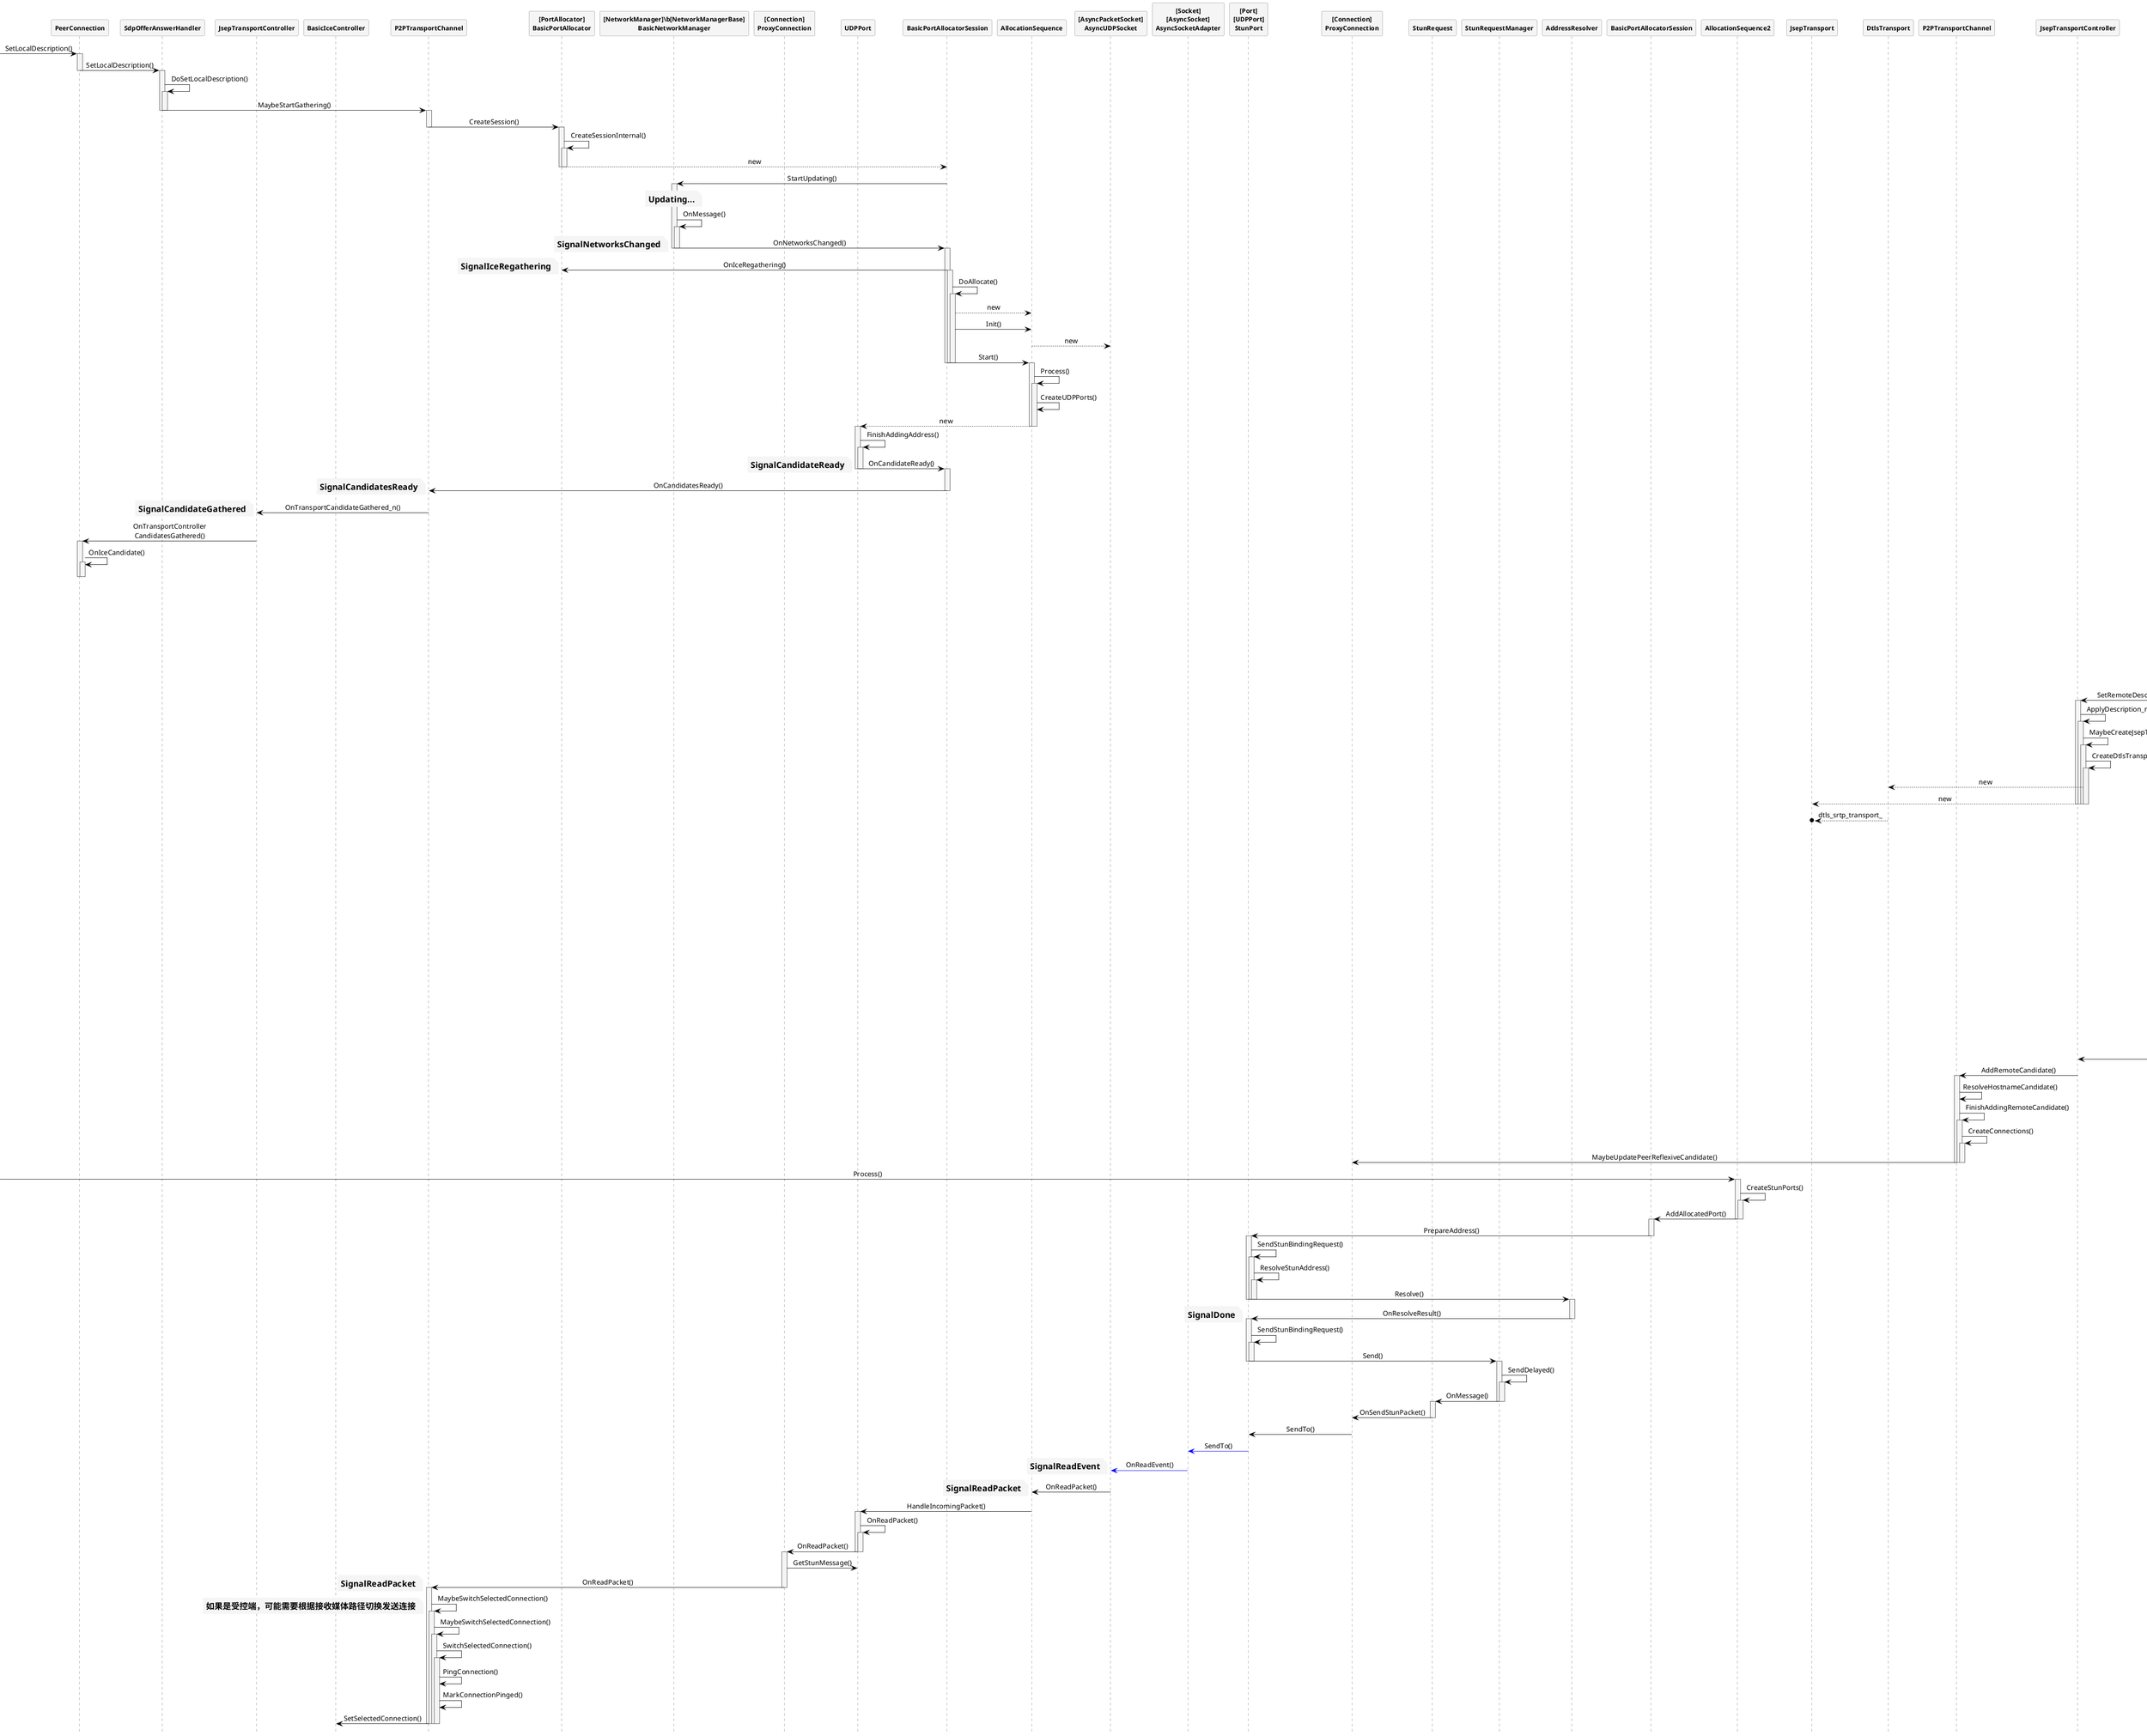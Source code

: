 @startuml Candidate
 
hide footbox
skinparam {
    ' defaultFontName Abyssinica SIL
    Shadowing false  
    backgroundColor white
    NoteFontColor #Black
    NoteFontSize 16
    NoteTextAlignment left
    NoteBackgroundColor WhiteSmoke
    NoteColor transparent
    NoteBorderThickness 0
    NoteBorderColor transparent
    NoteBorderThickness 0
    NoteShadowing false
    ParticipantPadding 0
    BoxPadding 20
    dpi 96
    ClassBackgroundColor transparent
    ClassHeaderBackgroundColor lightgreen
    ClassStereotypeFontColor transparent
    SequenceBoxBordercolor sienna
    SequenceBoxFontSize 24
    SequenceBoxFontColor Black
    SequenceBoxBackgroundColor WhiteSmoke
    SequenceLifeLineBackgroundColor WhiteSmoke
    SequenceMessageAlignment center
    SequenceGroupHeaderFontColor White
    SequenceGroupHeaderFontSize 20
    SequenceGroupBackgroundColor DarkOliveGreen
    SequenceGroupBodyBackgroundColor transparent
    SequenceGroupBorderThickness 4
    SequenceGroupBorderColor DarkOliveGreen
    ' transparent
    sequence {
        ParticipantBackgroundColor WhiteSmoke
        ParticipantBorderColor Gray
        ParticipantFontStyle Bold
        ParticipantFontSize 12
        ParticipantPadding 0
 
        LifeLineBorderColor DimGray
        ArrowColor Black
        ArrowThickness 0.8
        ColorArrowSeparationSpace 30
    }
}

participant PeerConnection
participant SdpOfferAnswerHandler
participant JsepTransportController
participant BasicIceController
participant P2PTransportChannel
participant "[PortAllocator]\nBasicPortAllocator" as PortAllocator
participant "[NetworkManager]\b[NetworkManagerBase]\nBasicNetworkManager" as NetworkManager
participant "[Connection]\nProxyConnection" as Connection
participant UDPPort
participant BasicPortAllocatorSession
participant AllocationSequence
participant "[AsyncPacketSocket]\nAsyncUDPSocket" as AsyncUDPSocket
participant "[Socket]\n[AsyncSocket]\nAsyncSocketAdapter" as AsyncSocketAdapter

participant "[Port]\n[UDPPort]\nStunPort" as StunPort
participant "[Connection]\nProxyConnection" as Connection2
participant StunRequest
participant  StunRequestManager
participant AddressResolver
participant "BasicPortAllocatorSession" as BasicPortAllocatorSession2
participant AllocationSequence2
participant JsepTransport
participant DtlsTransport

participant "P2PTransportChannel" as P2PTransportChannel2
participant "JsepTransportController" as JsepTransportController2
participant "SdpOfferAnswerHandler" as SdpOfferAnswerHandler2
participant "PeerConnection" as PeerConnection2

->PeerConnection:SetLocalDescription()
activate PeerConnection
PeerConnection->SdpOfferAnswerHandler:SetLocalDescription()
deactivate PeerConnection
activate SdpOfferAnswerHandler
SdpOfferAnswerHandler->SdpOfferAnswerHandler:DoSetLocalDescription()
activate SdpOfferAnswerHandler
SdpOfferAnswerHandler->P2PTransportChannel:MaybeStartGathering()
deactivate SdpOfferAnswerHandler
deactivate SdpOfferAnswerHandler
activate P2PTransportChannel
P2PTransportChannel->PortAllocator:CreateSession()
deactivate P2PTransportChannel
activate PortAllocator
PortAllocator->PortAllocator:CreateSessionInternal()
activate PortAllocator
PortAllocator-->BasicPortAllocatorSession:new
deactivate PortAllocator
deactivate PortAllocator
BasicPortAllocatorSession->NetworkManager:StartUpdating()
activate NetworkManager
note over NetworkManager:**Updating...**
NetworkManager->NetworkManager:OnMessage()
activate NetworkManager
NetworkManager->BasicPortAllocatorSession:OnNetworksChanged()
deactivate NetworkManager
deactivate NetworkManager
note left:**SignalNetworksChanged**
activate BasicPortAllocatorSession
BasicPortAllocatorSession->PortAllocator:OnIceRegathering()
note left:**SignalIceRegathering**
activate BasicPortAllocatorSession
BasicPortAllocatorSession->BasicPortAllocatorSession:DoAllocate()
activate BasicPortAllocatorSession
BasicPortAllocatorSession-->AllocationSequence:new
BasicPortAllocatorSession->AllocationSequence:Init()
AllocationSequence-->AsyncUDPSocket:new
BasicPortAllocatorSession->AllocationSequence:Start()
deactivate BasicPortAllocatorSession
deactivate BasicPortAllocatorSession
deactivate BasicPortAllocatorSession
activate AllocationSequence
AllocationSequence->AllocationSequence:Process()
activate AllocationSequence
AllocationSequence->AllocationSequence:CreateUDPPorts()
AllocationSequence-->UDPPort:new
deactivate AllocationSequence
deactivate AllocationSequence
deactivate AllocationSequenceMaybeStartGathering
activate UDPPort
UDPPort->UDPPort:FinishAddingAddress()
activate UDPPort
UDPPort->BasicPortAllocatorSession:OnCandidateReady()
deactivate UDPPort
deactivate UDPPort
deactivate UDPPort
activate BasicPortAllocatorSession
note left:**SignalCandidateReady**
BasicPortAllocatorSession->P2PTransportChannel:OnCandidatesReady()
deactivate BasicPortAllocatorSession
note left:**SignalCandidatesReady**
P2PTransportChannel->JsepTransportController:OnTransportCandidateGathered_n()
note left:**SignalCandidateGathered**
JsepTransportController->PeerConnection:OnTransportController\nCandidatesGathered()
activate PeerConnection
PeerConnection->PeerConnection:OnIceCandidate()
activate PeerConnection
deactivate PeerConnection
deactivate PeerConnection


PeerConnection2<-:SetRemoteDescription()
PeerConnection2->SdpOfferAnswerHandler2:SetRemoteDescription()
activate SdpOfferAnswerHandler2
SdpOfferAnswerHandler2->SdpOfferAnswerHandler2:DoSetRemoteDescription()
SdpOfferAnswerHandler2->SdpOfferAnswerHandler2:ApplyRemoteDescription()
activate SdpOfferAnswerHandler2
SdpOfferAnswerHandler2->SdpOfferAnswerHandler2:PushdownTransportDescription()
activate SdpOfferAnswerHandler2
SdpOfferAnswerHandler2->JsepTransportController2:SetRemoteDescription()
deactivate SdpOfferAnswerHandler2
deactivate SdpOfferAnswerHandler2
activate JsepTransportController2
JsepTransportController2->JsepTransportController2:ApplyDescription_n()
activate JsepTransportController2
JsepTransportController2->JsepTransportController2:MaybeCreateJsepTransport()
activate JsepTransportController2
JsepTransportController2->JsepTransportController2:CreateDtlsTransport()
activate JsepTransportController2
JsepTransportController2-->DtlsTransport:new
JsepTransportController2-->JsepTransport:new
deactivate JsepTransportController2
deactivate JsepTransportController2
deactivate JsepTransportController2
deactivate JsepTransportController2
DtlsTransport-->o JsepTransport:dtls_srtp_transport_

SdpOfferAnswerHandler2->SdpOfferAnswerHandler2:UpdateTransceiversAndDataChannels()
activate SdpOfferAnswerHandler2
SdpOfferAnswerHandler2->SdpOfferAnswerHandler2:AssociateTransceiver()
SdpOfferAnswerHandler2->SdpOfferAnswerHandler2:UpdateTransceiverChannel()
activate SdpOfferAnswerHandler2
SdpOfferAnswerHandler2->SdpOfferAnswerHandler2:CreateVoiceChannel()
activate SdpOfferAnswerHandler2
deactivate SdpOfferAnswerHandler2
SdpOfferAnswerHandler2->SdpOfferAnswerHandler2:CreateVideoChannel()
activate SdpOfferAnswerHandler2
deactivate SdpOfferAnswerHandler2
deactivate SdpOfferAnswerHandler2
deactivate SdpOfferAnswerHandler2
deactivate SdpOfferAnswerHandler2
deactivate SdpOfferAnswerHandler2


PeerConnection2<-:AddIceCandidate()
PeerConnection2->SdpOfferAnswerHandler2:AddIceCandidate
activate SdpOfferAnswerHandler2
SdpOfferAnswerHandler2->SdpOfferAnswerHandler2:AddIceCandidateInternal()
activate SdpOfferAnswerHandler2
SdpOfferAnswerHandler2->PeerConnection2:AddRemoteCandidate()
deactivate SdpOfferAnswerHandler2
deactivate SdpOfferAnswerHandler2
PeerConnection2->JsepTransportController2:AddRemoteCandidates()
JsepTransportController2->P2PTransportChannel2:AddRemoteCandidate()
activate P2PTransportChannel2
P2PTransportChannel2->P2PTransportChannel2:ResolveHostnameCandidate()
P2PTransportChannel2->P2PTransportChannel2:FinishAddingRemoteCandidate()
activate P2PTransportChannel2
P2PTransportChannel2->P2PTransportChannel2:CreateConnections()
activate P2PTransportChannel2
P2PTransportChannel2->Connection2:MaybeUpdatePeerReflexiveCandidate()
deactivate P2PTransportChannel2
deactivate P2PTransportChannel2
deactivate P2PTransportChannel2

->AllocationSequence2:Process()
activate AllocationSequence2
AllocationSequence2->AllocationSequence2:CreateStunPorts()
activate AllocationSequence2
AllocationSequence2->BasicPortAllocatorSession2:AddAllocatedPort()
deactivate AllocationSequence2
deactivate AllocationSequence2
activate BasicPortAllocatorSession2
BasicPortAllocatorSession2->StunPort:PrepareAddress()
deactivate BasicPortAllocatorSession2
activate StunPort
StunPort->StunPort:SendStunBindingRequest()
activate StunPort
StunPort->StunPort:ResolveStunAddress()
activate StunPort
StunPort->AddressResolver:Resolve()
deactivate StunPort
deactivate StunPort
deactivate StunPort
activate AddressResolver
AddressResolver->StunPort:OnResolveResult()
note left:**SignalDone**
deactivate AddressResolver
activate StunPort
StunPort->StunPort:SendStunBindingRequest()
activate StunPort
StunPort->StunRequestManager:Send()
deactivate StunPort
deactivate StunPort
activate StunRequestManager
StunRequestManager->StunRequestManager:SendDelayed()
activate StunRequestManager
StunRequestManager->StunRequest:OnMessage()
deactivate StunRequestManager
deactivate StunRequestManager
activate StunRequest
StunRequest->Connection2:OnSendStunPacket()
deactivate StunRequest
Connection2->StunPort:SendTo()
StunPort-[#Blue]>AsyncSocketAdapter:SendTo()

AsyncUDPSocket<[#Blue]-AsyncSocketAdapter:OnReadEvent()
note left:**SignalReadEvent**
AsyncUDPSocket->AllocationSequence:OnReadPacket()
note left:**SignalReadPacket**
AllocationSequence->UDPPort:HandleIncomingPacket()
activate UDPPort
UDPPort->UDPPort:OnReadPacket()
activate UDPPort
UDPPort->Connection:OnReadPacket()
deactivate UDPPort
deactivate UDPPort
activate Connection
Connection->UDPPort:GetStunMessage()
Connection->P2PTransportChannel:OnReadPacket()
note left:**SignalReadPacket**
deactivate Connection
activate P2PTransportChannel
P2PTransportChannel->P2PTransportChannel:MaybeSwitchSelectedConnection()
note left:**如果是受控端，可能需要根据接收媒体路径切换发送连接**
activate P2PTransportChannel
P2PTransportChannel->P2PTransportChannel:MaybeSwitchSelectedConnection()
activate P2PTransportChannel
P2PTransportChannel->P2PTransportChannel:SwitchSelectedConnection()
activate P2PTransportChannel
P2PTransportChannel->P2PTransportChannel:PingConnection()
P2PTransportChannel->P2PTransportChannel:MarkConnectionPinged()
' Connection->BasicRegatheringController:OnIceTransportNetworkRouteChanged()
' note left:**SignalNetworkRouteChanged**
P2PTransportChannel->BasicIceController:SetSelectedConnection()
deactivate P2PTransportChannel
deactivate P2PTransportChannel
deactivate P2PTransportChannel
deactivate P2PTransportChannel

@enduml